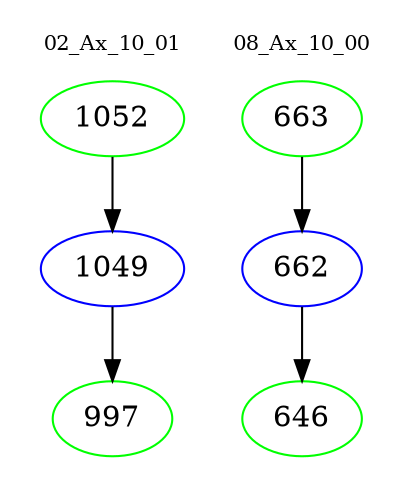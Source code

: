 digraph{
subgraph cluster_0 {
color = white
label = "02_Ax_10_01";
fontsize=10;
T0_1052 [label="1052", color="green"]
T0_1052 -> T0_1049 [color="black"]
T0_1049 [label="1049", color="blue"]
T0_1049 -> T0_997 [color="black"]
T0_997 [label="997", color="green"]
}
subgraph cluster_1 {
color = white
label = "08_Ax_10_00";
fontsize=10;
T1_663 [label="663", color="green"]
T1_663 -> T1_662 [color="black"]
T1_662 [label="662", color="blue"]
T1_662 -> T1_646 [color="black"]
T1_646 [label="646", color="green"]
}
}
